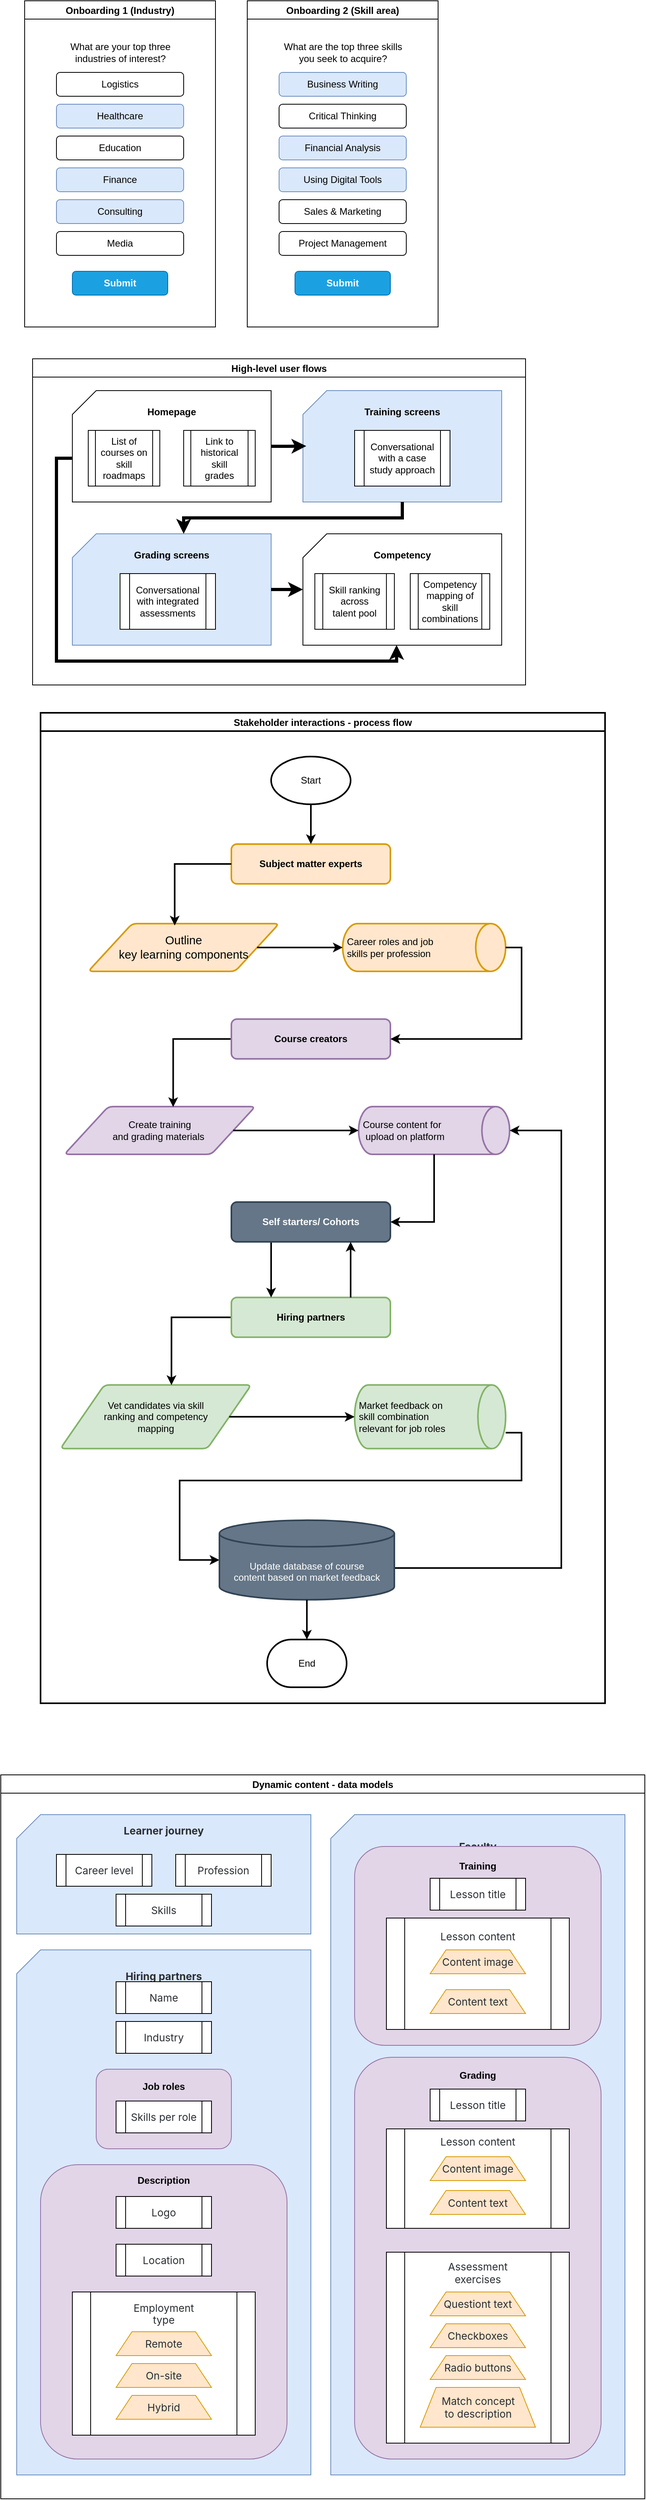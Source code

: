 <mxfile version="20.0.1" type="github">
  <diagram id="AeL9MYX1-yMKB1paXlAs" name="Page-1">
    <mxGraphModel dx="2234" dy="1357" grid="1" gridSize="10" guides="1" tooltips="1" connect="1" arrows="1" fold="1" page="1" pageScale="1" pageWidth="850" pageHeight="1100" math="0" shadow="0">
      <root>
        <mxCell id="0" />
        <mxCell id="1" parent="0" />
        <mxCell id="idvZ-AL8KbC-7DriHXHI-16" value="" style="group;fillColor=default;" parent="1" vertex="1" connectable="0">
          <mxGeometry x="40" y="40" width="240" height="410" as="geometry" />
        </mxCell>
        <mxCell id="idvZ-AL8KbC-7DriHXHI-13" value="Onboarding 1 (Industry)" style="swimlane;" parent="idvZ-AL8KbC-7DriHXHI-16" vertex="1">
          <mxGeometry width="240" height="410" as="geometry" />
        </mxCell>
        <mxCell id="idvZ-AL8KbC-7DriHXHI-11" value="&lt;b&gt;Submit&lt;/b&gt;" style="rounded=1;whiteSpace=wrap;html=1;fillColor=#1ba1e2;fontColor=#ffffff;strokeColor=#006EAF;" parent="idvZ-AL8KbC-7DriHXHI-13" vertex="1">
          <mxGeometry x="60" y="340" width="120" height="30" as="geometry" />
        </mxCell>
        <mxCell id="idvZ-AL8KbC-7DriHXHI-15" value="" style="group" parent="idvZ-AL8KbC-7DriHXHI-16" vertex="1" connectable="0">
          <mxGeometry x="40" y="50" width="160" height="270" as="geometry" />
        </mxCell>
        <mxCell id="idvZ-AL8KbC-7DriHXHI-4" value="Logistics" style="rounded=1;whiteSpace=wrap;html=1;" parent="idvZ-AL8KbC-7DriHXHI-15" vertex="1">
          <mxGeometry y="40" width="160" height="30" as="geometry" />
        </mxCell>
        <mxCell id="idvZ-AL8KbC-7DriHXHI-5" value="Healthcare" style="rounded=1;whiteSpace=wrap;html=1;fillColor=#dae8fc;strokeColor=#6c8ebf;" parent="idvZ-AL8KbC-7DriHXHI-15" vertex="1">
          <mxGeometry y="80" width="160" height="30" as="geometry" />
        </mxCell>
        <mxCell id="idvZ-AL8KbC-7DriHXHI-6" value="Education" style="rounded=1;whiteSpace=wrap;html=1;" parent="idvZ-AL8KbC-7DriHXHI-15" vertex="1">
          <mxGeometry y="120" width="160" height="30" as="geometry" />
        </mxCell>
        <mxCell id="idvZ-AL8KbC-7DriHXHI-7" value="Finance" style="rounded=1;whiteSpace=wrap;html=1;fillColor=#dae8fc;strokeColor=#6c8ebf;" parent="idvZ-AL8KbC-7DriHXHI-15" vertex="1">
          <mxGeometry y="160" width="160" height="30" as="geometry" />
        </mxCell>
        <mxCell id="idvZ-AL8KbC-7DriHXHI-8" value="Consulting" style="rounded=1;whiteSpace=wrap;html=1;fillColor=#dae8fc;strokeColor=#6c8ebf;" parent="idvZ-AL8KbC-7DriHXHI-15" vertex="1">
          <mxGeometry y="200" width="160" height="30" as="geometry" />
        </mxCell>
        <mxCell id="idvZ-AL8KbC-7DriHXHI-9" value="What are your top three&lt;br&gt;industries of interest?" style="text;html=1;resizable=0;autosize=1;align=center;verticalAlign=middle;points=[];fillColor=none;strokeColor=none;rounded=0;" parent="idvZ-AL8KbC-7DriHXHI-15" vertex="1">
          <mxGeometry x="10" width="140" height="30" as="geometry" />
        </mxCell>
        <mxCell id="idvZ-AL8KbC-7DriHXHI-10" value="Media" style="rounded=1;whiteSpace=wrap;html=1;" parent="idvZ-AL8KbC-7DriHXHI-15" vertex="1">
          <mxGeometry y="240" width="160" height="30" as="geometry" />
        </mxCell>
        <mxCell id="idvZ-AL8KbC-7DriHXHI-17" value="" style="group;fillColor=default;" parent="1" vertex="1" connectable="0">
          <mxGeometry x="320" y="40" width="240" height="410" as="geometry" />
        </mxCell>
        <mxCell id="idvZ-AL8KbC-7DriHXHI-18" value="Onboarding 2 (Skill area)" style="swimlane;" parent="idvZ-AL8KbC-7DriHXHI-17" vertex="1">
          <mxGeometry width="240" height="410" as="geometry" />
        </mxCell>
        <mxCell id="idvZ-AL8KbC-7DriHXHI-19" value="&lt;b&gt;Submit&lt;/b&gt;" style="rounded=1;whiteSpace=wrap;html=1;fillColor=#1ba1e2;fontColor=#ffffff;strokeColor=#006EAF;" parent="idvZ-AL8KbC-7DriHXHI-18" vertex="1">
          <mxGeometry x="60" y="340" width="120" height="30" as="geometry" />
        </mxCell>
        <mxCell id="idvZ-AL8KbC-7DriHXHI-20" value="" style="group" parent="idvZ-AL8KbC-7DriHXHI-17" vertex="1" connectable="0">
          <mxGeometry x="40" y="50" width="160" height="270" as="geometry" />
        </mxCell>
        <mxCell id="idvZ-AL8KbC-7DriHXHI-21" value="Business Writing&lt;br&gt;" style="rounded=1;whiteSpace=wrap;html=1;fillColor=#dae8fc;strokeColor=#6c8ebf;" parent="idvZ-AL8KbC-7DriHXHI-20" vertex="1">
          <mxGeometry y="40" width="160" height="30" as="geometry" />
        </mxCell>
        <mxCell id="idvZ-AL8KbC-7DriHXHI-22" value="Critical Thinking" style="rounded=1;whiteSpace=wrap;html=1;" parent="idvZ-AL8KbC-7DriHXHI-20" vertex="1">
          <mxGeometry y="80" width="160" height="30" as="geometry" />
        </mxCell>
        <mxCell id="idvZ-AL8KbC-7DriHXHI-23" value="Financial Analysis" style="rounded=1;whiteSpace=wrap;html=1;fillColor=#dae8fc;strokeColor=#6c8ebf;" parent="idvZ-AL8KbC-7DriHXHI-20" vertex="1">
          <mxGeometry y="120" width="160" height="30" as="geometry" />
        </mxCell>
        <mxCell id="idvZ-AL8KbC-7DriHXHI-24" value="Using Digital Tools" style="rounded=1;whiteSpace=wrap;html=1;fillColor=#dae8fc;strokeColor=#6c8ebf;" parent="idvZ-AL8KbC-7DriHXHI-20" vertex="1">
          <mxGeometry y="160" width="160" height="30" as="geometry" />
        </mxCell>
        <mxCell id="idvZ-AL8KbC-7DriHXHI-25" value="Sales &amp;amp; Marketing" style="rounded=1;whiteSpace=wrap;html=1;" parent="idvZ-AL8KbC-7DriHXHI-20" vertex="1">
          <mxGeometry y="200" width="160" height="30" as="geometry" />
        </mxCell>
        <mxCell id="idvZ-AL8KbC-7DriHXHI-26" value="What are the top three skills&lt;br&gt;you seek to acquire?" style="text;html=1;resizable=0;autosize=1;align=center;verticalAlign=middle;points=[];fillColor=none;strokeColor=none;rounded=0;" parent="idvZ-AL8KbC-7DriHXHI-20" vertex="1">
          <mxGeometry width="160" height="30" as="geometry" />
        </mxCell>
        <mxCell id="idvZ-AL8KbC-7DriHXHI-27" value="Project Management" style="rounded=1;whiteSpace=wrap;html=1;" parent="idvZ-AL8KbC-7DriHXHI-20" vertex="1">
          <mxGeometry y="240" width="160" height="30" as="geometry" />
        </mxCell>
        <mxCell id="idvZ-AL8KbC-7DriHXHI-113" value="" style="group;fillColor=default;" parent="1" vertex="1" connectable="0">
          <mxGeometry x="50" y="490" width="620" height="410" as="geometry" />
        </mxCell>
        <mxCell id="idvZ-AL8KbC-7DriHXHI-62" value="" style="group" parent="idvZ-AL8KbC-7DriHXHI-113" vertex="1" connectable="0">
          <mxGeometry x="340" y="40" width="250" height="160" as="geometry" />
        </mxCell>
        <mxCell id="idvZ-AL8KbC-7DriHXHI-107" value="" style="group" parent="idvZ-AL8KbC-7DriHXHI-62" vertex="1" connectable="0">
          <mxGeometry width="250" height="140" as="geometry" />
        </mxCell>
        <mxCell id="idvZ-AL8KbC-7DriHXHI-63" value="&lt;b&gt;Training screens&lt;br&gt;&lt;br&gt;&lt;br&gt;&lt;br&gt;&lt;br&gt;&lt;br&gt;&lt;br&gt;&lt;/b&gt;" style="shape=card;whiteSpace=wrap;html=1;fillColor=#dae8fc;strokeColor=#6c8ebf;" parent="idvZ-AL8KbC-7DriHXHI-107" vertex="1">
          <mxGeometry width="250" height="140" as="geometry" />
        </mxCell>
        <mxCell id="idvZ-AL8KbC-7DriHXHI-64" value="Conversational with&amp;nbsp;a case&lt;br&gt;study approach" style="shape=process;whiteSpace=wrap;html=1;backgroundOutline=1;fillColor=default;" parent="idvZ-AL8KbC-7DriHXHI-107" vertex="1">
          <mxGeometry x="65" y="50" width="120" height="70" as="geometry" />
        </mxCell>
        <mxCell id="idvZ-AL8KbC-7DriHXHI-75" value="" style="group" parent="idvZ-AL8KbC-7DriHXHI-113" vertex="1" connectable="0">
          <mxGeometry x="50" y="220" width="250" height="140" as="geometry" />
        </mxCell>
        <mxCell id="idvZ-AL8KbC-7DriHXHI-110" value="" style="group" parent="idvZ-AL8KbC-7DriHXHI-75" vertex="1" connectable="0">
          <mxGeometry width="250" height="140" as="geometry" />
        </mxCell>
        <mxCell id="idvZ-AL8KbC-7DriHXHI-76" value="&lt;b&gt;Grading screens&lt;/b&gt;&lt;br&gt;&lt;br&gt;&lt;br&gt;&lt;br&gt;&lt;br&gt;&lt;br&gt;&lt;br&gt;" style="shape=card;whiteSpace=wrap;html=1;fillColor=#dae8fc;strokeColor=#6c8ebf;" parent="idvZ-AL8KbC-7DriHXHI-110" vertex="1">
          <mxGeometry width="250" height="140" as="geometry" />
        </mxCell>
        <mxCell id="idvZ-AL8KbC-7DriHXHI-104" value="Conversational&lt;br&gt;with integrated assessments" style="shape=process;whiteSpace=wrap;html=1;backgroundOutline=1;fillColor=default;" parent="idvZ-AL8KbC-7DriHXHI-110" vertex="1">
          <mxGeometry x="60" y="50" width="120" height="70" as="geometry" />
        </mxCell>
        <mxCell id="idvZ-AL8KbC-7DriHXHI-79" value="" style="group;" parent="idvZ-AL8KbC-7DriHXHI-113" vertex="1" connectable="0">
          <mxGeometry x="340" y="220" width="250" height="140" as="geometry" />
        </mxCell>
        <mxCell id="idvZ-AL8KbC-7DriHXHI-112" value="" style="group" parent="idvZ-AL8KbC-7DriHXHI-79" vertex="1" connectable="0">
          <mxGeometry width="250" height="140" as="geometry" />
        </mxCell>
        <mxCell id="idvZ-AL8KbC-7DriHXHI-80" value="&lt;b&gt;Competency&lt;/b&gt;&lt;br&gt;&lt;br&gt;&lt;br&gt;&lt;br&gt;&lt;br&gt;&lt;br&gt;&lt;br&gt;" style="shape=card;whiteSpace=wrap;html=1;" parent="idvZ-AL8KbC-7DriHXHI-112" vertex="1">
          <mxGeometry width="250" height="140" as="geometry" />
        </mxCell>
        <mxCell id="idvZ-AL8KbC-7DriHXHI-111" value="" style="group" parent="idvZ-AL8KbC-7DriHXHI-112" vertex="1" connectable="0">
          <mxGeometry x="15" y="50" width="220" height="70" as="geometry" />
        </mxCell>
        <mxCell id="idvZ-AL8KbC-7DriHXHI-81" value="Skill ranking across&lt;br&gt;talent pool" style="shape=process;whiteSpace=wrap;html=1;backgroundOutline=1;fillColor=default;" parent="idvZ-AL8KbC-7DriHXHI-111" vertex="1">
          <mxGeometry width="100" height="70" as="geometry" />
        </mxCell>
        <mxCell id="idvZ-AL8KbC-7DriHXHI-82" value="Competency mapping of skill combinations" style="shape=process;whiteSpace=wrap;html=1;backgroundOutline=1;fillColor=default;" parent="idvZ-AL8KbC-7DriHXHI-111" vertex="1">
          <mxGeometry x="120" width="100" height="70" as="geometry" />
        </mxCell>
        <mxCell id="idvZ-AL8KbC-7DriHXHI-94" style="edgeStyle=orthogonalEdgeStyle;rounded=0;orthogonalLoop=1;jettySize=auto;html=1;exitX=1;exitY=0.5;exitDx=0;exitDy=0;exitPerimeter=0;entryX=0.017;entryY=0.498;entryDx=0;entryDy=0;entryPerimeter=0;strokeWidth=4;" parent="idvZ-AL8KbC-7DriHXHI-113" source="idvZ-AL8KbC-7DriHXHI-39" target="idvZ-AL8KbC-7DriHXHI-63" edge="1">
          <mxGeometry relative="1" as="geometry" />
        </mxCell>
        <mxCell id="idvZ-AL8KbC-7DriHXHI-95" style="edgeStyle=orthogonalEdgeStyle;rounded=0;orthogonalLoop=1;jettySize=auto;html=1;exitX=0.5;exitY=1;exitDx=0;exitDy=0;exitPerimeter=0;entryX=0;entryY=0;entryDx=140;entryDy=0;entryPerimeter=0;strokeWidth=4;" parent="idvZ-AL8KbC-7DriHXHI-113" source="idvZ-AL8KbC-7DriHXHI-63" target="idvZ-AL8KbC-7DriHXHI-76" edge="1">
          <mxGeometry relative="1" as="geometry">
            <Array as="points">
              <mxPoint x="465" y="200" />
              <mxPoint x="190" y="200" />
            </Array>
          </mxGeometry>
        </mxCell>
        <mxCell id="idvZ-AL8KbC-7DriHXHI-96" style="edgeStyle=orthogonalEdgeStyle;rounded=0;orthogonalLoop=1;jettySize=auto;html=1;exitX=0;exitY=0;exitDx=0;exitDy=85;exitPerimeter=0;entryX=0.471;entryY=0.998;entryDx=0;entryDy=0;entryPerimeter=0;strokeWidth=4;" parent="idvZ-AL8KbC-7DriHXHI-113" source="idvZ-AL8KbC-7DriHXHI-39" target="idvZ-AL8KbC-7DriHXHI-80" edge="1">
          <mxGeometry relative="1" as="geometry" />
        </mxCell>
        <mxCell id="idvZ-AL8KbC-7DriHXHI-97" style="edgeStyle=orthogonalEdgeStyle;rounded=0;orthogonalLoop=1;jettySize=auto;html=1;exitX=1;exitY=0.5;exitDx=0;exitDy=0;exitPerimeter=0;strokeWidth=4;" parent="idvZ-AL8KbC-7DriHXHI-113" source="idvZ-AL8KbC-7DriHXHI-76" target="idvZ-AL8KbC-7DriHXHI-80" edge="1">
          <mxGeometry relative="1" as="geometry" />
        </mxCell>
        <mxCell id="idvZ-AL8KbC-7DriHXHI-106" value="High-level user flows" style="swimlane;labelBackgroundColor=none;" parent="idvZ-AL8KbC-7DriHXHI-113" vertex="1">
          <mxGeometry width="620" height="410" as="geometry" />
        </mxCell>
        <mxCell id="idvZ-AL8KbC-7DriHXHI-109" value="" style="group" parent="idvZ-AL8KbC-7DriHXHI-106" vertex="1" connectable="0">
          <mxGeometry x="50" y="40" width="250" height="140" as="geometry" />
        </mxCell>
        <mxCell id="idvZ-AL8KbC-7DriHXHI-39" value="&lt;b&gt;Homepage&lt;/b&gt;&lt;br&gt;&lt;br&gt;&lt;br&gt;&lt;br&gt;&lt;br&gt;&lt;br&gt;&lt;br&gt;" style="shape=card;whiteSpace=wrap;html=1;" parent="idvZ-AL8KbC-7DriHXHI-109" vertex="1">
          <mxGeometry width="250" height="140" as="geometry" />
        </mxCell>
        <mxCell id="idvZ-AL8KbC-7DriHXHI-40" value="List of courses on skill roadmaps" style="shape=process;whiteSpace=wrap;html=1;backgroundOutline=1;fillColor=default;" parent="idvZ-AL8KbC-7DriHXHI-109" vertex="1">
          <mxGeometry x="20" y="50" width="90" height="70" as="geometry" />
        </mxCell>
        <mxCell id="idvZ-AL8KbC-7DriHXHI-43" value="Link to historical&lt;br&gt;skill&lt;br&gt;grades" style="shape=process;whiteSpace=wrap;html=1;backgroundOutline=1;fillColor=default;" parent="idvZ-AL8KbC-7DriHXHI-109" vertex="1">
          <mxGeometry x="140" y="50" width="90" height="70" as="geometry" />
        </mxCell>
        <mxCell id="KfLe7CcXOgjWTEz4RqeP-8" value="" style="group;fillColor=default;" parent="1" vertex="1" connectable="0">
          <mxGeometry x="60" y="935" width="710" height="1245" as="geometry" />
        </mxCell>
        <mxCell id="xbHeqQuu5qBBvkH0AwW2-31" value="Stakeholder interactions - process flow" style="swimlane;strokeWidth=2;fillColor=none;" parent="KfLe7CcXOgjWTEz4RqeP-8" vertex="1">
          <mxGeometry width="710" height="1245" as="geometry" />
        </mxCell>
        <mxCell id="xbHeqQuu5qBBvkH0AwW2-33" value="" style="group;fillColor=none;container=0;" parent="xbHeqQuu5qBBvkH0AwW2-31" vertex="1" connectable="0">
          <mxGeometry y="25" width="710" height="1225" as="geometry" />
        </mxCell>
        <mxCell id="KfLe7CcXOgjWTEz4RqeP-7" value="" style="group" parent="KfLe7CcXOgjWTEz4RqeP-8" vertex="1" connectable="0">
          <mxGeometry x="24.97" y="55" width="630.03" height="1169.93" as="geometry" />
        </mxCell>
        <mxCell id="xbHeqQuu5qBBvkH0AwW2-1" value="Start" style="strokeWidth=2;html=1;shape=mxgraph.flowchart.start_1;whiteSpace=wrap;" parent="KfLe7CcXOgjWTEz4RqeP-7" vertex="1">
          <mxGeometry x="265.03" width="100" height="60" as="geometry" />
        </mxCell>
        <mxCell id="xbHeqQuu5qBBvkH0AwW2-3" value="Subject matter experts" style="rounded=1;whiteSpace=wrap;html=1;absoluteArcSize=1;arcSize=14;strokeWidth=2;fillColor=#ffe6cc;strokeColor=#d79b00;fontStyle=1" parent="KfLe7CcXOgjWTEz4RqeP-7" vertex="1">
          <mxGeometry x="215.03" y="110" width="200" height="50" as="geometry" />
        </mxCell>
        <mxCell id="xbHeqQuu5qBBvkH0AwW2-7" style="edgeStyle=orthogonalEdgeStyle;rounded=0;orthogonalLoop=1;jettySize=auto;html=1;exitX=0.5;exitY=1;exitDx=0;exitDy=0;exitPerimeter=0;entryX=0.5;entryY=0;entryDx=0;entryDy=0;strokeWidth=2;" parent="KfLe7CcXOgjWTEz4RqeP-7" source="xbHeqQuu5qBBvkH0AwW2-1" target="xbHeqQuu5qBBvkH0AwW2-3" edge="1">
          <mxGeometry relative="1" as="geometry" />
        </mxCell>
        <mxCell id="xbHeqQuu5qBBvkH0AwW2-5" value="&lt;span style=&quot;font-size:11.0pt;line-height:&lt;br/&gt;107%;font-family:&amp;quot;Calibri&amp;quot;,sans-serif;mso-ascii-theme-font:minor-latin;&lt;br/&gt;mso-fareast-font-family:Calibri;mso-fareast-theme-font:minor-latin;mso-hansi-theme-font:&lt;br/&gt;minor-latin;mso-bidi-font-family:&amp;quot;Times New Roman&amp;quot;;mso-bidi-theme-font:minor-bidi;&lt;br/&gt;mso-ansi-language:EN-GB;mso-fareast-language:EN-US;mso-bidi-language:AR-SA&quot; lang=&quot;EN-GB&quot;&gt;Outline&lt;br/&gt;key learning components&lt;/span&gt;" style="shape=parallelogram;html=1;strokeWidth=2;perimeter=parallelogramPerimeter;whiteSpace=wrap;rounded=1;arcSize=12;size=0.23;fillColor=#ffe6cc;strokeColor=#d79b00;" parent="KfLe7CcXOgjWTEz4RqeP-7" vertex="1">
          <mxGeometry x="35.03" y="210" width="240" height="60" as="geometry" />
        </mxCell>
        <mxCell id="xbHeqQuu5qBBvkH0AwW2-8" style="edgeStyle=orthogonalEdgeStyle;rounded=0;orthogonalLoop=1;jettySize=auto;html=1;exitX=0;exitY=0.5;exitDx=0;exitDy=0;entryX=0.453;entryY=0.039;entryDx=0;entryDy=0;entryPerimeter=0;strokeWidth=2;" parent="KfLe7CcXOgjWTEz4RqeP-7" source="xbHeqQuu5qBBvkH0AwW2-3" target="xbHeqQuu5qBBvkH0AwW2-5" edge="1">
          <mxGeometry relative="1" as="geometry" />
        </mxCell>
        <mxCell id="xbHeqQuu5qBBvkH0AwW2-6" value="&lt;span style=&quot;white-space: pre;&quot;&gt; &lt;/span&gt;Career roles and job&lt;br&gt;&lt;span style=&quot;white-space: pre;&quot;&gt; &lt;/span&gt;skills per profession" style="strokeWidth=2;html=1;shape=mxgraph.flowchart.direct_data;whiteSpace=wrap;align=left;fillColor=#ffe6cc;strokeColor=#d79b00;" parent="KfLe7CcXOgjWTEz4RqeP-7" vertex="1">
          <mxGeometry x="355.03" y="210" width="204.97" height="60" as="geometry" />
        </mxCell>
        <mxCell id="xbHeqQuu5qBBvkH0AwW2-10" style="edgeStyle=orthogonalEdgeStyle;rounded=0;orthogonalLoop=1;jettySize=auto;html=1;exitX=1;exitY=0.5;exitDx=0;exitDy=0;entryX=0;entryY=0.5;entryDx=0;entryDy=0;entryPerimeter=0;strokeWidth=2;" parent="KfLe7CcXOgjWTEz4RqeP-7" source="xbHeqQuu5qBBvkH0AwW2-5" target="xbHeqQuu5qBBvkH0AwW2-6" edge="1">
          <mxGeometry relative="1" as="geometry" />
        </mxCell>
        <mxCell id="xbHeqQuu5qBBvkH0AwW2-11" value="&lt;span lang=&quot;EN-GB&quot;&gt;Create training &lt;br&gt;and grading materials&amp;nbsp;&lt;/span&gt;" style="shape=parallelogram;html=1;strokeWidth=2;perimeter=parallelogramPerimeter;whiteSpace=wrap;rounded=1;arcSize=12;size=0.23;fillColor=#e1d5e7;strokeColor=#9673a6;" parent="KfLe7CcXOgjWTEz4RqeP-7" vertex="1">
          <mxGeometry x="5.03" y="440" width="240" height="60" as="geometry" />
        </mxCell>
        <mxCell id="xbHeqQuu5qBBvkH0AwW2-12" value="&lt;span style=&quot;white-space: pre;&quot;&gt;&lt;span style=&quot;white-space: pre;&quot;&gt; &lt;/span&gt;&lt;/span&gt;Course content for&lt;br&gt;&lt;span style=&quot;white-space: pre;&quot;&gt; &lt;span style=&quot;white-space: pre;&quot;&gt; &lt;/span&gt;&lt;/span&gt;upload on platform" style="strokeWidth=2;html=1;shape=mxgraph.flowchart.direct_data;whiteSpace=wrap;align=left;fillColor=#e1d5e7;strokeColor=#9673a6;" parent="KfLe7CcXOgjWTEz4RqeP-7" vertex="1">
          <mxGeometry x="375.03" y="440" width="190" height="60" as="geometry" />
        </mxCell>
        <mxCell id="xbHeqQuu5qBBvkH0AwW2-18" style="edgeStyle=orthogonalEdgeStyle;rounded=0;orthogonalLoop=1;jettySize=auto;html=1;exitX=1;exitY=0.5;exitDx=0;exitDy=0;entryX=0;entryY=0.5;entryDx=0;entryDy=0;entryPerimeter=0;strokeWidth=2;" parent="KfLe7CcXOgjWTEz4RqeP-7" source="xbHeqQuu5qBBvkH0AwW2-11" target="xbHeqQuu5qBBvkH0AwW2-12" edge="1">
          <mxGeometry relative="1" as="geometry" />
        </mxCell>
        <mxCell id="xbHeqQuu5qBBvkH0AwW2-17" style="edgeStyle=orthogonalEdgeStyle;rounded=0;orthogonalLoop=1;jettySize=auto;html=1;exitX=0;exitY=0.5;exitDx=0;exitDy=0;entryX=0.57;entryY=0.009;entryDx=0;entryDy=0;entryPerimeter=0;strokeWidth=2;" parent="KfLe7CcXOgjWTEz4RqeP-7" source="xbHeqQuu5qBBvkH0AwW2-15" target="xbHeqQuu5qBBvkH0AwW2-11" edge="1">
          <mxGeometry relative="1" as="geometry" />
        </mxCell>
        <mxCell id="xbHeqQuu5qBBvkH0AwW2-15" value="Course creators" style="rounded=1;whiteSpace=wrap;html=1;absoluteArcSize=1;arcSize=14;strokeWidth=2;fillColor=#e1d5e7;strokeColor=#9673a6;fontStyle=1" parent="KfLe7CcXOgjWTEz4RqeP-7" vertex="1">
          <mxGeometry x="215.03" y="330" width="200" height="50" as="geometry" />
        </mxCell>
        <mxCell id="xbHeqQuu5qBBvkH0AwW2-16" style="edgeStyle=orthogonalEdgeStyle;rounded=0;orthogonalLoop=1;jettySize=auto;html=1;exitX=1;exitY=0.5;exitDx=0;exitDy=0;exitPerimeter=0;entryX=1;entryY=0.5;entryDx=0;entryDy=0;strokeWidth=2;" parent="KfLe7CcXOgjWTEz4RqeP-7" source="xbHeqQuu5qBBvkH0AwW2-6" target="xbHeqQuu5qBBvkH0AwW2-15" edge="1">
          <mxGeometry relative="1" as="geometry" />
        </mxCell>
        <mxCell id="xbHeqQuu5qBBvkH0AwW2-20" value="Vet candidates via skill&lt;br&gt;ranking and competency&lt;br&gt;mapping" style="shape=parallelogram;html=1;strokeWidth=2;perimeter=parallelogramPerimeter;whiteSpace=wrap;rounded=1;arcSize=12;size=0.23;fillColor=#d5e8d4;strokeColor=#82b366;" parent="KfLe7CcXOgjWTEz4RqeP-7" vertex="1">
          <mxGeometry y="789.93" width="240" height="80" as="geometry" />
        </mxCell>
        <mxCell id="xbHeqQuu5qBBvkH0AwW2-27" style="edgeStyle=orthogonalEdgeStyle;rounded=0;orthogonalLoop=1;jettySize=auto;html=1;exitX=1;exitY=0.5;exitDx=0;exitDy=0;exitPerimeter=0;entryX=0;entryY=0.5;entryDx=0;entryDy=0;entryPerimeter=0;strokeWidth=2;" parent="KfLe7CcXOgjWTEz4RqeP-7" target="xbHeqQuu5qBBvkH0AwW2-24" edge="1">
          <mxGeometry relative="1" as="geometry">
            <mxPoint x="560" y="849.93" as="sourcePoint" />
            <Array as="points">
              <mxPoint x="580" y="849.93" />
              <mxPoint x="580" y="909.93" />
              <mxPoint x="150" y="909.93" />
              <mxPoint x="150" y="1009.93" />
            </Array>
          </mxGeometry>
        </mxCell>
        <mxCell id="xbHeqQuu5qBBvkH0AwW2-21" value="&lt;span style=&quot;white-space: pre;&quot;&gt; &lt;/span&gt;Market feedback on&lt;br&gt;&lt;span style=&quot;white-space: pre;&quot;&gt; &lt;/span&gt;skill combination&lt;br&gt;&lt;span style=&quot;white-space: pre;&quot;&gt; &lt;/span&gt;relevant for job roles" style="strokeWidth=2;html=1;shape=mxgraph.flowchart.direct_data;whiteSpace=wrap;align=left;fillColor=#d5e8d4;strokeColor=#82b366;" parent="KfLe7CcXOgjWTEz4RqeP-7" vertex="1">
          <mxGeometry x="370" y="789.93" width="190" height="80" as="geometry" />
        </mxCell>
        <mxCell id="xbHeqQuu5qBBvkH0AwW2-19" style="edgeStyle=orthogonalEdgeStyle;rounded=0;orthogonalLoop=1;jettySize=auto;html=1;exitX=1;exitY=0.5;exitDx=0;exitDy=0;entryX=0;entryY=0.5;entryDx=0;entryDy=0;entryPerimeter=0;strokeWidth=2;" parent="KfLe7CcXOgjWTEz4RqeP-7" source="xbHeqQuu5qBBvkH0AwW2-20" target="xbHeqQuu5qBBvkH0AwW2-21" edge="1">
          <mxGeometry relative="1" as="geometry" />
        </mxCell>
        <mxCell id="xbHeqQuu5qBBvkH0AwW2-26" style="edgeStyle=orthogonalEdgeStyle;rounded=0;orthogonalLoop=1;jettySize=auto;html=1;exitX=0;exitY=0.5;exitDx=0;exitDy=0;entryX=0.582;entryY=0.001;entryDx=0;entryDy=0;entryPerimeter=0;strokeWidth=2;" parent="KfLe7CcXOgjWTEz4RqeP-7" source="xbHeqQuu5qBBvkH0AwW2-22" target="xbHeqQuu5qBBvkH0AwW2-20" edge="1">
          <mxGeometry relative="1" as="geometry" />
        </mxCell>
        <mxCell id="xbHeqQuu5qBBvkH0AwW2-22" value="Hiring partners" style="rounded=1;whiteSpace=wrap;html=1;absoluteArcSize=1;arcSize=14;strokeWidth=2;fillColor=#d5e8d4;strokeColor=#82b366;fontStyle=1" parent="KfLe7CcXOgjWTEz4RqeP-7" vertex="1">
          <mxGeometry x="215.03" y="679.93" width="200" height="50" as="geometry" />
        </mxCell>
        <mxCell id="xbHeqQuu5qBBvkH0AwW2-28" style="edgeStyle=orthogonalEdgeStyle;rounded=0;orthogonalLoop=1;jettySize=auto;html=1;exitX=1;exitY=0.5;exitDx=0;exitDy=0;exitPerimeter=0;entryX=1;entryY=0.5;entryDx=0;entryDy=0;entryPerimeter=0;strokeWidth=2;strokeColor=#000000;" parent="KfLe7CcXOgjWTEz4RqeP-7" source="xbHeqQuu5qBBvkH0AwW2-24" target="xbHeqQuu5qBBvkH0AwW2-12" edge="1">
          <mxGeometry relative="1" as="geometry">
            <Array as="points">
              <mxPoint x="420.03" y="1020" />
              <mxPoint x="630.03" y="1020" />
              <mxPoint x="630.03" y="470" />
            </Array>
            <mxPoint x="465" y="559.93" as="targetPoint" />
          </mxGeometry>
        </mxCell>
        <mxCell id="xbHeqQuu5qBBvkH0AwW2-24" value="&lt;br&gt;&lt;br&gt;Update database of course&lt;br&gt;content based on market feedback" style="strokeWidth=2;html=1;shape=mxgraph.flowchart.database;whiteSpace=wrap;fillColor=#647687;strokeColor=#314354;fontColor=#ffffff;" parent="KfLe7CcXOgjWTEz4RqeP-7" vertex="1">
          <mxGeometry x="200.0" y="959.93" width="220" height="100" as="geometry" />
        </mxCell>
        <mxCell id="xbHeqQuu5qBBvkH0AwW2-29" value="&lt;font color=&quot;#000000&quot;&gt;End&lt;/font&gt;" style="strokeWidth=2;html=1;shape=mxgraph.flowchart.terminator;whiteSpace=wrap;fontColor=#FFFFFF;" parent="KfLe7CcXOgjWTEz4RqeP-7" vertex="1">
          <mxGeometry x="260" y="1109.93" width="100" height="60" as="geometry" />
        </mxCell>
        <mxCell id="xbHeqQuu5qBBvkH0AwW2-30" style="edgeStyle=orthogonalEdgeStyle;rounded=0;orthogonalLoop=1;jettySize=auto;html=1;exitX=0.5;exitY=1;exitDx=0;exitDy=0;exitPerimeter=0;entryX=0.5;entryY=0;entryDx=0;entryDy=0;entryPerimeter=0;fontColor=#000000;strokeColor=#000000;strokeWidth=2;" parent="KfLe7CcXOgjWTEz4RqeP-7" source="xbHeqQuu5qBBvkH0AwW2-24" target="xbHeqQuu5qBBvkH0AwW2-29" edge="1">
          <mxGeometry relative="1" as="geometry" />
        </mxCell>
        <mxCell id="KfLe7CcXOgjWTEz4RqeP-3" style="edgeStyle=orthogonalEdgeStyle;rounded=0;orthogonalLoop=1;jettySize=auto;html=1;exitX=0.25;exitY=1;exitDx=0;exitDy=0;entryX=0.25;entryY=0;entryDx=0;entryDy=0;strokeWidth=2;" parent="KfLe7CcXOgjWTEz4RqeP-7" source="KfLe7CcXOgjWTEz4RqeP-1" target="xbHeqQuu5qBBvkH0AwW2-22" edge="1">
          <mxGeometry relative="1" as="geometry" />
        </mxCell>
        <mxCell id="KfLe7CcXOgjWTEz4RqeP-1" value="&lt;b&gt;Self starters/ Cohorts&lt;/b&gt;" style="rounded=1;whiteSpace=wrap;html=1;absoluteArcSize=1;arcSize=14;strokeWidth=2;fillColor=#647687;strokeColor=#314354;fontColor=#ffffff;" parent="KfLe7CcXOgjWTEz4RqeP-7" vertex="1">
          <mxGeometry x="215.03" y="560" width="200" height="50" as="geometry" />
        </mxCell>
        <mxCell id="KfLe7CcXOgjWTEz4RqeP-2" style="edgeStyle=orthogonalEdgeStyle;rounded=0;orthogonalLoop=1;jettySize=auto;html=1;exitX=0.5;exitY=1;exitDx=0;exitDy=0;exitPerimeter=0;entryX=1;entryY=0.5;entryDx=0;entryDy=0;strokeWidth=2;" parent="KfLe7CcXOgjWTEz4RqeP-7" source="xbHeqQuu5qBBvkH0AwW2-12" target="KfLe7CcXOgjWTEz4RqeP-1" edge="1">
          <mxGeometry relative="1" as="geometry">
            <Array as="points">
              <mxPoint x="470.03" y="585" />
            </Array>
          </mxGeometry>
        </mxCell>
        <mxCell id="KfLe7CcXOgjWTEz4RqeP-4" style="edgeStyle=orthogonalEdgeStyle;rounded=0;orthogonalLoop=1;jettySize=auto;html=1;exitX=0.75;exitY=0;exitDx=0;exitDy=0;entryX=0.75;entryY=1;entryDx=0;entryDy=0;strokeWidth=2;" parent="KfLe7CcXOgjWTEz4RqeP-7" source="xbHeqQuu5qBBvkH0AwW2-22" target="KfLe7CcXOgjWTEz4RqeP-1" edge="1">
          <mxGeometry relative="1" as="geometry" />
        </mxCell>
        <mxCell id="cA_sj1kVAQg2rcUuJ-h1-65" value="" style="group" vertex="1" connectable="0" parent="1">
          <mxGeometry x="100" y="2910" width="230" height="125" as="geometry" />
        </mxCell>
        <mxCell id="cA_sj1kVAQg2rcUuJ-h1-99" value="" style="group;fillColor=default;" vertex="1" connectable="0" parent="1">
          <mxGeometry x="10" y="2270" width="810" height="910" as="geometry" />
        </mxCell>
        <mxCell id="cA_sj1kVAQg2rcUuJ-h1-41" value="" style="group" vertex="1" connectable="0" parent="cA_sj1kVAQg2rcUuJ-h1-99">
          <mxGeometry x="415" y="50" width="370" height="830" as="geometry" />
        </mxCell>
        <mxCell id="cA_sj1kVAQg2rcUuJ-h1-6" value="&lt;span style=&quot;color: rgb(42, 46, 52); font-family: -apple-system, BlinkMacSystemFont, &amp;quot;Segoe UI&amp;quot;, roboto, &amp;quot;Helvetica Neue&amp;quot;, helvetica, arial, sans-serif; font-size: 13px; text-align: start;&quot;&gt;&lt;b&gt;Faculty&lt;br&gt;&lt;br&gt;&lt;br&gt;&lt;br&gt;&lt;br&gt;&lt;br&gt;&lt;br&gt;&lt;br&gt;&lt;br&gt;&lt;br&gt;&lt;br&gt;&lt;br&gt;&lt;br&gt;&lt;br&gt;&lt;br&gt;&lt;br&gt;&lt;br&gt;&lt;br&gt;&lt;br&gt;&lt;br&gt;&lt;br&gt;&lt;br&gt;&lt;br&gt;&lt;br&gt;&lt;/b&gt;&lt;br&gt;&lt;br&gt;&lt;br&gt;&lt;br&gt;&lt;br&gt;&lt;br&gt;&lt;br&gt;&lt;br&gt;&lt;br&gt;&lt;br&gt;&lt;br&gt;&lt;br&gt;&lt;br&gt;&lt;br&gt;&lt;br&gt;&lt;br&gt;&lt;br&gt;&lt;br&gt;&lt;br&gt;&lt;br&gt;&lt;br&gt;&lt;br&gt;&lt;br&gt;&lt;br&gt;&lt;br&gt;&lt;/span&gt;" style="shape=card;whiteSpace=wrap;html=1;fillColor=#dae8fc;strokeColor=#6c8ebf;" vertex="1" parent="cA_sj1kVAQg2rcUuJ-h1-41">
          <mxGeometry width="370" height="830" as="geometry" />
        </mxCell>
        <mxCell id="cA_sj1kVAQg2rcUuJ-h1-15" value="" style="group" vertex="1" connectable="0" parent="cA_sj1kVAQg2rcUuJ-h1-41">
          <mxGeometry x="30" y="40" width="310" height="250" as="geometry" />
        </mxCell>
        <mxCell id="cA_sj1kVAQg2rcUuJ-h1-38" value="" style="group" vertex="1" connectable="0" parent="cA_sj1kVAQg2rcUuJ-h1-15">
          <mxGeometry width="310" height="250" as="geometry" />
        </mxCell>
        <mxCell id="cA_sj1kVAQg2rcUuJ-h1-7" value="&lt;b&gt;Training&lt;/b&gt;&lt;br&gt;&lt;br&gt;&lt;br&gt;&lt;br&gt;&lt;br&gt;&lt;br&gt;&lt;br&gt;&lt;br&gt;&lt;br&gt;&lt;br&gt;&lt;br&gt;&lt;br&gt;&lt;br&gt;&lt;br&gt;&lt;br&gt;" style="rounded=1;whiteSpace=wrap;html=1;labelBackgroundColor=none;fillColor=#e1d5e7;strokeColor=#9673a6;" vertex="1" parent="cA_sj1kVAQg2rcUuJ-h1-38">
          <mxGeometry width="310" height="250" as="geometry" />
        </mxCell>
        <mxCell id="cA_sj1kVAQg2rcUuJ-h1-9" value="&lt;span style=&quot;color: rgb(42, 46, 52); font-family: -apple-system, BlinkMacSystemFont, &amp;quot;Segoe UI&amp;quot;, roboto, &amp;quot;Helvetica Neue&amp;quot;, helvetica, arial, sans-serif; font-size: 13px; text-align: start; background-color: rgb(255, 255, 255);&quot;&gt;Lesson title&lt;/span&gt;" style="shape=process;whiteSpace=wrap;html=1;backgroundOutline=1;" vertex="1" parent="cA_sj1kVAQg2rcUuJ-h1-38">
          <mxGeometry x="95" y="40" width="120" height="40" as="geometry" />
        </mxCell>
        <mxCell id="cA_sj1kVAQg2rcUuJ-h1-13" value="" style="group" vertex="1" connectable="0" parent="cA_sj1kVAQg2rcUuJ-h1-38">
          <mxGeometry x="40" y="90" width="230" height="140" as="geometry" />
        </mxCell>
        <mxCell id="cA_sj1kVAQg2rcUuJ-h1-36" value="" style="group" vertex="1" connectable="0" parent="cA_sj1kVAQg2rcUuJ-h1-13">
          <mxGeometry width="230" height="140" as="geometry" />
        </mxCell>
        <mxCell id="cA_sj1kVAQg2rcUuJ-h1-10" value="&lt;span style=&quot;color: rgb(42, 46, 52); font-family: -apple-system, BlinkMacSystemFont, &amp;quot;Segoe UI&amp;quot;, roboto, &amp;quot;Helvetica Neue&amp;quot;, helvetica, arial, sans-serif; font-size: 13px; text-align: start; background-color: rgb(255, 255, 255);&quot;&gt;Lesson content&lt;br&gt;&lt;br&gt;&lt;br&gt;&lt;br&gt;&lt;br&gt;&lt;br&gt;&lt;br&gt;&lt;/span&gt;" style="shape=process;whiteSpace=wrap;html=1;backgroundOutline=1;" vertex="1" parent="cA_sj1kVAQg2rcUuJ-h1-36">
          <mxGeometry width="230" height="140" as="geometry" />
        </mxCell>
        <mxCell id="cA_sj1kVAQg2rcUuJ-h1-35" value="" style="group" vertex="1" connectable="0" parent="cA_sj1kVAQg2rcUuJ-h1-36">
          <mxGeometry x="55" y="40" width="120" height="80" as="geometry" />
        </mxCell>
        <mxCell id="cA_sj1kVAQg2rcUuJ-h1-11" value="&lt;span style=&quot;color: rgb(42, 46, 52); font-family: -apple-system, BlinkMacSystemFont, &amp;quot;Segoe UI&amp;quot;, roboto, &amp;quot;Helvetica Neue&amp;quot;, helvetica, arial, sans-serif; font-size: 13px; text-align: start;&quot;&gt;Content image&lt;/span&gt;" style="shape=trapezoid;perimeter=trapezoidPerimeter;whiteSpace=wrap;html=1;fixedSize=1;labelBackgroundColor=none;fillColor=#ffe6cc;strokeColor=#d79b00;" vertex="1" parent="cA_sj1kVAQg2rcUuJ-h1-35">
          <mxGeometry width="120" height="30" as="geometry" />
        </mxCell>
        <mxCell id="cA_sj1kVAQg2rcUuJ-h1-12" value="&lt;span style=&quot;color: rgb(42, 46, 52); font-family: -apple-system, BlinkMacSystemFont, &amp;quot;Segoe UI&amp;quot;, roboto, &amp;quot;Helvetica Neue&amp;quot;, helvetica, arial, sans-serif; font-size: 13px; text-align: start;&quot;&gt;Content text&lt;/span&gt;" style="shape=trapezoid;perimeter=trapezoidPerimeter;whiteSpace=wrap;html=1;fixedSize=1;labelBackgroundColor=none;fillColor=#ffe6cc;strokeColor=#d79b00;" vertex="1" parent="cA_sj1kVAQg2rcUuJ-h1-35">
          <mxGeometry y="50" width="120" height="30" as="geometry" />
        </mxCell>
        <mxCell id="cA_sj1kVAQg2rcUuJ-h1-34" value="" style="group" vertex="1" connectable="0" parent="cA_sj1kVAQg2rcUuJ-h1-41">
          <mxGeometry x="30" y="305" width="310" height="505" as="geometry" />
        </mxCell>
        <mxCell id="cA_sj1kVAQg2rcUuJ-h1-17" value="&lt;b&gt;Grading&lt;/b&gt;&lt;br&gt;&lt;br&gt;&lt;br&gt;&lt;br&gt;&lt;br&gt;&lt;br&gt;&lt;br&gt;&lt;br&gt;&lt;br&gt;&lt;br&gt;&lt;br&gt;&lt;br&gt;&lt;br&gt;&lt;br&gt;&lt;br&gt;&lt;br&gt;&lt;br&gt;&lt;br&gt;&lt;br&gt;&lt;br&gt;&lt;br&gt;&lt;br&gt;&lt;br&gt;&lt;br&gt;&lt;br&gt;&lt;br&gt;&lt;br&gt;&lt;br&gt;&lt;br&gt;&lt;br&gt;&lt;br&gt;&lt;br&gt;&lt;br&gt;" style="rounded=1;whiteSpace=wrap;html=1;labelBackgroundColor=none;fillColor=#e1d5e7;strokeColor=#9673a6;" vertex="1" parent="cA_sj1kVAQg2rcUuJ-h1-34">
          <mxGeometry width="310" height="505" as="geometry" />
        </mxCell>
        <mxCell id="cA_sj1kVAQg2rcUuJ-h1-18" value="&lt;span style=&quot;color: rgb(42, 46, 52); font-family: -apple-system, BlinkMacSystemFont, &amp;quot;Segoe UI&amp;quot;, roboto, &amp;quot;Helvetica Neue&amp;quot;, helvetica, arial, sans-serif; font-size: 13px; text-align: start; background-color: rgb(255, 255, 255);&quot;&gt;Lesson title&lt;/span&gt;" style="shape=process;whiteSpace=wrap;html=1;backgroundOutline=1;" vertex="1" parent="cA_sj1kVAQg2rcUuJ-h1-34">
          <mxGeometry x="95" y="40" width="120" height="40" as="geometry" />
        </mxCell>
        <mxCell id="cA_sj1kVAQg2rcUuJ-h1-31" value="" style="group" vertex="1" connectable="0" parent="cA_sj1kVAQg2rcUuJ-h1-34">
          <mxGeometry x="40" y="245" width="230" height="240" as="geometry" />
        </mxCell>
        <mxCell id="cA_sj1kVAQg2rcUuJ-h1-24" value="&lt;span style=&quot;color: rgb(42, 46, 52); font-family: -apple-system, BlinkMacSystemFont, &amp;quot;Segoe UI&amp;quot;, roboto, &amp;quot;Helvetica Neue&amp;quot;, helvetica, arial, sans-serif; font-size: 13px; text-align: start;&quot;&gt;&lt;br&gt;Assessment&lt;br&gt;exercises&lt;br&gt;&lt;br&gt;&lt;br&gt;&lt;br&gt;&lt;br&gt;&lt;br&gt;&lt;br&gt;&lt;br&gt;&lt;br&gt;&lt;br&gt;&lt;br&gt;&lt;br&gt;&lt;br&gt;&lt;br&gt;&lt;/span&gt;" style="shape=process;whiteSpace=wrap;html=1;backgroundOutline=1;" vertex="1" parent="cA_sj1kVAQg2rcUuJ-h1-31">
          <mxGeometry width="230" height="240" as="geometry" />
        </mxCell>
        <mxCell id="cA_sj1kVAQg2rcUuJ-h1-30" value="" style="group" vertex="1" connectable="0" parent="cA_sj1kVAQg2rcUuJ-h1-31">
          <mxGeometry x="42.5" y="50" width="145" height="170" as="geometry" />
        </mxCell>
        <mxCell id="cA_sj1kVAQg2rcUuJ-h1-25" value="&lt;span style=&quot;color: rgb(42, 46, 52); font-family: -apple-system, BlinkMacSystemFont, &amp;quot;Segoe UI&amp;quot;, roboto, &amp;quot;Helvetica Neue&amp;quot;, helvetica, arial, sans-serif; font-size: 13px; text-align: start;&quot;&gt;Questiont text&lt;/span&gt;" style="shape=trapezoid;perimeter=trapezoidPerimeter;whiteSpace=wrap;html=1;fixedSize=1;labelBackgroundColor=none;fillColor=#ffe6cc;strokeColor=#d79b00;" vertex="1" parent="cA_sj1kVAQg2rcUuJ-h1-30">
          <mxGeometry x="12.5" width="120" height="30" as="geometry" />
        </mxCell>
        <mxCell id="cA_sj1kVAQg2rcUuJ-h1-26" value="&lt;span style=&quot;color: rgb(42, 46, 52); font-family: -apple-system, BlinkMacSystemFont, &amp;quot;Segoe UI&amp;quot;, roboto, &amp;quot;Helvetica Neue&amp;quot;, helvetica, arial, sans-serif; font-size: 13px; text-align: start;&quot;&gt;Checkboxes&lt;/span&gt;" style="shape=trapezoid;perimeter=trapezoidPerimeter;whiteSpace=wrap;html=1;fixedSize=1;labelBackgroundColor=none;fillColor=#ffe6cc;strokeColor=#d79b00;" vertex="1" parent="cA_sj1kVAQg2rcUuJ-h1-30">
          <mxGeometry x="12.5" y="40" width="120" height="30" as="geometry" />
        </mxCell>
        <mxCell id="cA_sj1kVAQg2rcUuJ-h1-27" value="&lt;span style=&quot;color: rgb(42, 46, 52); font-family: -apple-system, BlinkMacSystemFont, &amp;quot;Segoe UI&amp;quot;, roboto, &amp;quot;Helvetica Neue&amp;quot;, helvetica, arial, sans-serif; font-size: 13px; text-align: start;&quot;&gt;Radio buttons&lt;/span&gt;" style="shape=trapezoid;perimeter=trapezoidPerimeter;whiteSpace=wrap;html=1;fixedSize=1;labelBackgroundColor=none;fillColor=#ffe6cc;strokeColor=#d79b00;" vertex="1" parent="cA_sj1kVAQg2rcUuJ-h1-30">
          <mxGeometry x="12.5" y="80" width="120" height="30" as="geometry" />
        </mxCell>
        <mxCell id="cA_sj1kVAQg2rcUuJ-h1-29" value="&lt;span style=&quot;color: rgb(42, 46, 52); font-family: -apple-system, BlinkMacSystemFont, &amp;quot;Segoe UI&amp;quot;, roboto, &amp;quot;Helvetica Neue&amp;quot;, helvetica, arial, sans-serif; font-size: 13px; text-align: start;&quot;&gt;Match concept&lt;br&gt;to description&lt;br&gt;&lt;/span&gt;" style="shape=trapezoid;perimeter=trapezoidPerimeter;whiteSpace=wrap;html=1;fixedSize=1;labelBackgroundColor=none;fillColor=#ffe6cc;strokeColor=#d79b00;" vertex="1" parent="cA_sj1kVAQg2rcUuJ-h1-30">
          <mxGeometry y="120" width="145" height="50" as="geometry" />
        </mxCell>
        <mxCell id="cA_sj1kVAQg2rcUuJ-h1-33" value="" style="group" vertex="1" connectable="0" parent="cA_sj1kVAQg2rcUuJ-h1-34">
          <mxGeometry x="40" y="90" width="230" height="125" as="geometry" />
        </mxCell>
        <mxCell id="cA_sj1kVAQg2rcUuJ-h1-20" value="&lt;span style=&quot;color: rgb(42, 46, 52); font-family: -apple-system, BlinkMacSystemFont, &amp;quot;Segoe UI&amp;quot;, roboto, &amp;quot;Helvetica Neue&amp;quot;, helvetica, arial, sans-serif; font-size: 13px; text-align: start; background-color: rgb(255, 255, 255);&quot;&gt;Lesson content&lt;br&gt;&lt;br&gt;&lt;br&gt;&lt;br&gt;&lt;br&gt;&lt;br&gt;&lt;br&gt;&lt;/span&gt;" style="shape=process;whiteSpace=wrap;html=1;backgroundOutline=1;" vertex="1" parent="cA_sj1kVAQg2rcUuJ-h1-33">
          <mxGeometry width="230" height="125" as="geometry" />
        </mxCell>
        <mxCell id="cA_sj1kVAQg2rcUuJ-h1-28" value="" style="group" vertex="1" connectable="0" parent="cA_sj1kVAQg2rcUuJ-h1-33">
          <mxGeometry x="55" y="35" width="120" height="72.5" as="geometry" />
        </mxCell>
        <mxCell id="cA_sj1kVAQg2rcUuJ-h1-21" value="&lt;span style=&quot;color: rgb(42, 46, 52); font-family: -apple-system, BlinkMacSystemFont, &amp;quot;Segoe UI&amp;quot;, roboto, &amp;quot;Helvetica Neue&amp;quot;, helvetica, arial, sans-serif; font-size: 13px; text-align: start;&quot;&gt;Content image&lt;/span&gt;" style="shape=trapezoid;perimeter=trapezoidPerimeter;whiteSpace=wrap;html=1;fixedSize=1;labelBackgroundColor=none;fillColor=#ffe6cc;strokeColor=#d79b00;" vertex="1" parent="cA_sj1kVAQg2rcUuJ-h1-28">
          <mxGeometry width="120" height="30" as="geometry" />
        </mxCell>
        <mxCell id="cA_sj1kVAQg2rcUuJ-h1-22" value="&lt;span style=&quot;color: rgb(42, 46, 52); font-family: -apple-system, BlinkMacSystemFont, &amp;quot;Segoe UI&amp;quot;, roboto, &amp;quot;Helvetica Neue&amp;quot;, helvetica, arial, sans-serif; font-size: 13px; text-align: start;&quot;&gt;Content text&lt;/span&gt;" style="shape=trapezoid;perimeter=trapezoidPerimeter;whiteSpace=wrap;html=1;fixedSize=1;labelBackgroundColor=none;fillColor=#ffe6cc;strokeColor=#d79b00;" vertex="1" parent="cA_sj1kVAQg2rcUuJ-h1-28">
          <mxGeometry y="42.5" width="120" height="30" as="geometry" />
        </mxCell>
        <mxCell id="cA_sj1kVAQg2rcUuJ-h1-82" value="" style="group" vertex="1" connectable="0" parent="cA_sj1kVAQg2rcUuJ-h1-99">
          <mxGeometry x="20" y="50" width="370" height="150" as="geometry" />
        </mxCell>
        <mxCell id="cA_sj1kVAQg2rcUuJ-h1-1" value="&lt;span style=&quot;color: rgb(42, 46, 52); font-family: -apple-system, BlinkMacSystemFont, &amp;quot;Segoe UI&amp;quot;, roboto, &amp;quot;Helvetica Neue&amp;quot;, helvetica, arial, sans-serif; font-size: 13px; text-align: start;&quot;&gt;&lt;b&gt;Learner journey&lt;/b&gt;&lt;br&gt;&lt;br&gt;&lt;br&gt;&lt;br&gt;&lt;br&gt;&lt;br&gt;&lt;br&gt;&lt;br&gt;&lt;/span&gt;" style="shape=card;whiteSpace=wrap;html=1;fillColor=#dae8fc;strokeColor=#6c8ebf;" vertex="1" parent="cA_sj1kVAQg2rcUuJ-h1-82">
          <mxGeometry width="370" height="150" as="geometry" />
        </mxCell>
        <mxCell id="cA_sj1kVAQg2rcUuJ-h1-2" value="&lt;span style=&quot;color: rgb(42, 46, 52); font-family: -apple-system, BlinkMacSystemFont, &amp;quot;Segoe UI&amp;quot;, roboto, &amp;quot;Helvetica Neue&amp;quot;, helvetica, arial, sans-serif; font-size: 13px; text-align: start; background-color: rgb(255, 255, 255);&quot;&gt;Career level&lt;/span&gt;" style="shape=process;whiteSpace=wrap;html=1;backgroundOutline=1;" vertex="1" parent="cA_sj1kVAQg2rcUuJ-h1-82">
          <mxGeometry x="50" y="50" width="120" height="40" as="geometry" />
        </mxCell>
        <mxCell id="cA_sj1kVAQg2rcUuJ-h1-3" value="&lt;span style=&quot;color: rgb(42, 46, 52); font-family: -apple-system, BlinkMacSystemFont, &amp;quot;Segoe UI&amp;quot;, roboto, &amp;quot;Helvetica Neue&amp;quot;, helvetica, arial, sans-serif; font-size: 13px; text-align: start; background-color: rgb(255, 255, 255);&quot;&gt;Skills&lt;/span&gt;" style="shape=process;whiteSpace=wrap;html=1;backgroundOutline=1;" vertex="1" parent="cA_sj1kVAQg2rcUuJ-h1-82">
          <mxGeometry x="125" y="100" width="120" height="40" as="geometry" />
        </mxCell>
        <mxCell id="cA_sj1kVAQg2rcUuJ-h1-5" value="&lt;span style=&quot;color: rgb(42, 46, 52); font-family: -apple-system, BlinkMacSystemFont, &amp;quot;Segoe UI&amp;quot;, roboto, &amp;quot;Helvetica Neue&amp;quot;, helvetica, arial, sans-serif; font-size: 13px; text-align: start; background-color: rgb(255, 255, 255);&quot;&gt;Profession&lt;/span&gt;" style="shape=process;whiteSpace=wrap;html=1;backgroundOutline=1;" vertex="1" parent="cA_sj1kVAQg2rcUuJ-h1-82">
          <mxGeometry x="200" y="50" width="120" height="40" as="geometry" />
        </mxCell>
        <mxCell id="cA_sj1kVAQg2rcUuJ-h1-96" value="" style="group" vertex="1" connectable="0" parent="cA_sj1kVAQg2rcUuJ-h1-99">
          <mxGeometry x="20" y="220" width="370" height="660" as="geometry" />
        </mxCell>
        <mxCell id="cA_sj1kVAQg2rcUuJ-h1-43" value="&lt;span style=&quot;color: rgb(42, 46, 52); font-family: -apple-system, BlinkMacSystemFont, &amp;quot;Segoe UI&amp;quot;, roboto, &amp;quot;Helvetica Neue&amp;quot;, helvetica, arial, sans-serif; font-size: 13px; text-align: start;&quot;&gt;&lt;b&gt;Hiring partners&lt;br&gt;&lt;br&gt;&lt;br&gt;&lt;br&gt;&lt;br&gt;&lt;br&gt;&lt;br&gt;&lt;br&gt;&lt;br&gt;&lt;br&gt;&lt;br&gt;&lt;br&gt;&lt;br&gt;&lt;br&gt;&lt;br&gt;&lt;br&gt;&lt;br&gt;&lt;br&gt;&lt;/b&gt;&lt;br&gt;&lt;br&gt;&lt;br&gt;&lt;br&gt;&lt;br&gt;&lt;br&gt;&lt;br&gt;&lt;br&gt;&lt;br&gt;&lt;br&gt;&lt;br&gt;&lt;br&gt;&lt;br&gt;&lt;br&gt;&lt;br&gt;&lt;br&gt;&lt;br&gt;&lt;br&gt;&lt;br&gt;&lt;br&gt;&lt;br&gt;&lt;/span&gt;" style="shape=card;whiteSpace=wrap;html=1;fillColor=#dae8fc;strokeColor=#6c8ebf;" vertex="1" parent="cA_sj1kVAQg2rcUuJ-h1-96">
          <mxGeometry width="370" height="660" as="geometry" />
        </mxCell>
        <mxCell id="cA_sj1kVAQg2rcUuJ-h1-87" value="" style="group" vertex="1" connectable="0" parent="cA_sj1kVAQg2rcUuJ-h1-96">
          <mxGeometry x="100" y="150" width="170" height="100" as="geometry" />
        </mxCell>
        <mxCell id="cA_sj1kVAQg2rcUuJ-h1-74" value="&lt;b&gt;Job roles&lt;/b&gt;&lt;br&gt;&lt;br&gt;&lt;br&gt;&lt;br&gt;&lt;br&gt;" style="rounded=1;whiteSpace=wrap;html=1;labelBackgroundColor=none;fillColor=#e1d5e7;strokeColor=#9673a6;" vertex="1" parent="cA_sj1kVAQg2rcUuJ-h1-87">
          <mxGeometry width="170" height="100" as="geometry" />
        </mxCell>
        <mxCell id="cA_sj1kVAQg2rcUuJ-h1-75" value="&lt;span style=&quot;color: rgb(42, 46, 52); font-family: -apple-system, BlinkMacSystemFont, &amp;quot;Segoe UI&amp;quot;, roboto, &amp;quot;Helvetica Neue&amp;quot;, helvetica, arial, sans-serif; font-size: 13px; text-align: start; background-color: rgb(255, 255, 255);&quot;&gt;Skills per role&lt;/span&gt;" style="shape=process;whiteSpace=wrap;html=1;backgroundOutline=1;" vertex="1" parent="cA_sj1kVAQg2rcUuJ-h1-87">
          <mxGeometry x="25" y="40" width="120" height="40" as="geometry" />
        </mxCell>
        <mxCell id="cA_sj1kVAQg2rcUuJ-h1-92" value="" style="group" vertex="1" connectable="0" parent="cA_sj1kVAQg2rcUuJ-h1-96">
          <mxGeometry x="30" y="270" width="310" height="370" as="geometry" />
        </mxCell>
        <mxCell id="cA_sj1kVAQg2rcUuJ-h1-56" value="&lt;b&gt;Description&lt;/b&gt;&lt;br&gt;&lt;br&gt;&lt;br&gt;&lt;br&gt;&lt;br&gt;&lt;br&gt;&lt;br&gt;&lt;br&gt;&lt;br&gt;&lt;br&gt;&lt;br&gt;&lt;br&gt;&lt;br&gt;&lt;br&gt;&lt;br&gt;&lt;br&gt;&lt;br&gt;&lt;br&gt;&lt;br&gt;&lt;br&gt;&lt;br&gt;&lt;br&gt;&lt;br&gt;&lt;br&gt;" style="rounded=1;whiteSpace=wrap;html=1;labelBackgroundColor=none;fillColor=#e1d5e7;strokeColor=#9673a6;" vertex="1" parent="cA_sj1kVAQg2rcUuJ-h1-92">
          <mxGeometry width="310" height="370" as="geometry" />
        </mxCell>
        <mxCell id="cA_sj1kVAQg2rcUuJ-h1-57" value="&lt;span style=&quot;color: rgb(42, 46, 52); font-family: -apple-system, BlinkMacSystemFont, &amp;quot;Segoe UI&amp;quot;, roboto, &amp;quot;Helvetica Neue&amp;quot;, helvetica, arial, sans-serif; font-size: 13px; text-align: start; background-color: rgb(255, 255, 255);&quot;&gt;Logo&lt;/span&gt;" style="shape=process;whiteSpace=wrap;html=1;backgroundOutline=1;" vertex="1" parent="cA_sj1kVAQg2rcUuJ-h1-92">
          <mxGeometry x="95" y="40" width="120" height="40" as="geometry" />
        </mxCell>
        <mxCell id="cA_sj1kVAQg2rcUuJ-h1-83" value="&lt;span style=&quot;color: rgb(42, 46, 52); font-family: -apple-system, BlinkMacSystemFont, &amp;quot;Segoe UI&amp;quot;, roboto, &amp;quot;Helvetica Neue&amp;quot;, helvetica, arial, sans-serif; font-size: 13px; text-align: start; background-color: rgb(255, 255, 255);&quot;&gt;Location&lt;/span&gt;" style="shape=process;whiteSpace=wrap;html=1;backgroundOutline=1;" vertex="1" parent="cA_sj1kVAQg2rcUuJ-h1-92">
          <mxGeometry x="95" y="100" width="120" height="40" as="geometry" />
        </mxCell>
        <mxCell id="cA_sj1kVAQg2rcUuJ-h1-91" value="" style="group" vertex="1" connectable="0" parent="cA_sj1kVAQg2rcUuJ-h1-92">
          <mxGeometry x="40" y="160" width="230" height="180" as="geometry" />
        </mxCell>
        <mxCell id="cA_sj1kVAQg2rcUuJ-h1-59" value="&lt;span style=&quot;color: rgb(42, 46, 52); font-family: -apple-system, BlinkMacSystemFont, &amp;quot;Segoe UI&amp;quot;, roboto, &amp;quot;Helvetica Neue&amp;quot;, helvetica, arial, sans-serif; font-size: 13px; text-align: start;&quot;&gt;Employment&lt;br&gt;type&lt;br&gt;&lt;br&gt;&lt;br&gt;&lt;br&gt;&lt;br&gt;&lt;br&gt;&lt;br&gt;&lt;br&gt;&lt;br&gt;&lt;/span&gt;" style="shape=process;whiteSpace=wrap;html=1;backgroundOutline=1;" vertex="1" parent="cA_sj1kVAQg2rcUuJ-h1-91">
          <mxGeometry width="230" height="180" as="geometry" />
        </mxCell>
        <mxCell id="cA_sj1kVAQg2rcUuJ-h1-61" value="&lt;span style=&quot;color: rgb(42, 46, 52); font-family: -apple-system, BlinkMacSystemFont, &amp;quot;Segoe UI&amp;quot;, roboto, &amp;quot;Helvetica Neue&amp;quot;, helvetica, arial, sans-serif; font-size: 13px; text-align: start;&quot;&gt;Remote&lt;/span&gt;" style="shape=trapezoid;perimeter=trapezoidPerimeter;whiteSpace=wrap;html=1;fixedSize=1;labelBackgroundColor=none;fillColor=#ffe6cc;strokeColor=#d79b00;" vertex="1" parent="cA_sj1kVAQg2rcUuJ-h1-91">
          <mxGeometry x="55" y="50" width="120" height="30" as="geometry" />
        </mxCell>
        <mxCell id="cA_sj1kVAQg2rcUuJ-h1-62" value="&lt;span style=&quot;color: rgb(42, 46, 52); font-family: -apple-system, BlinkMacSystemFont, &amp;quot;Segoe UI&amp;quot;, roboto, &amp;quot;Helvetica Neue&amp;quot;, helvetica, arial, sans-serif; font-size: 13px; text-align: start;&quot;&gt;On-site&lt;/span&gt;" style="shape=trapezoid;perimeter=trapezoidPerimeter;whiteSpace=wrap;html=1;fixedSize=1;labelBackgroundColor=none;fillColor=#ffe6cc;strokeColor=#d79b00;" vertex="1" parent="cA_sj1kVAQg2rcUuJ-h1-91">
          <mxGeometry x="55" y="90" width="120" height="30" as="geometry" />
        </mxCell>
        <mxCell id="cA_sj1kVAQg2rcUuJ-h1-63" value="&lt;span style=&quot;color: rgb(42, 46, 52); font-family: -apple-system, BlinkMacSystemFont, &amp;quot;Segoe UI&amp;quot;, roboto, &amp;quot;Helvetica Neue&amp;quot;, helvetica, arial, sans-serif; font-size: 13px; text-align: start;&quot;&gt;Hybrid&lt;/span&gt;" style="shape=trapezoid;perimeter=trapezoidPerimeter;whiteSpace=wrap;html=1;fixedSize=1;labelBackgroundColor=none;fillColor=#ffe6cc;strokeColor=#d79b00;" vertex="1" parent="cA_sj1kVAQg2rcUuJ-h1-91">
          <mxGeometry x="55" y="130" width="120" height="30" as="geometry" />
        </mxCell>
        <mxCell id="cA_sj1kVAQg2rcUuJ-h1-70" value="&lt;span style=&quot;color: rgb(42, 46, 52); font-family: -apple-system, BlinkMacSystemFont, &amp;quot;Segoe UI&amp;quot;, roboto, &amp;quot;Helvetica Neue&amp;quot;, helvetica, arial, sans-serif; font-size: 13px; text-align: start; background-color: rgb(255, 255, 255);&quot;&gt;Name&lt;/span&gt;" style="shape=process;whiteSpace=wrap;html=1;backgroundOutline=1;fontStyle=0" vertex="1" parent="cA_sj1kVAQg2rcUuJ-h1-96">
          <mxGeometry x="125" y="40" width="120" height="40" as="geometry" />
        </mxCell>
        <mxCell id="cA_sj1kVAQg2rcUuJ-h1-71" value="&lt;span style=&quot;color: rgb(42, 46, 52); font-family: -apple-system, BlinkMacSystemFont, &amp;quot;Segoe UI&amp;quot;, roboto, &amp;quot;Helvetica Neue&amp;quot;, helvetica, arial, sans-serif; font-size: 13px; text-align: start; background-color: rgb(255, 255, 255);&quot;&gt;Industry&lt;/span&gt;" style="shape=process;whiteSpace=wrap;html=1;backgroundOutline=1;fontStyle=0" vertex="1" parent="cA_sj1kVAQg2rcUuJ-h1-96">
          <mxGeometry x="125" y="90" width="120" height="40" as="geometry" />
        </mxCell>
        <mxCell id="cA_sj1kVAQg2rcUuJ-h1-97" value="Dynamic content - data models" style="swimlane;labelBackgroundColor=none;" vertex="1" parent="cA_sj1kVAQg2rcUuJ-h1-99">
          <mxGeometry width="810" height="910" as="geometry" />
        </mxCell>
      </root>
    </mxGraphModel>
  </diagram>
</mxfile>
